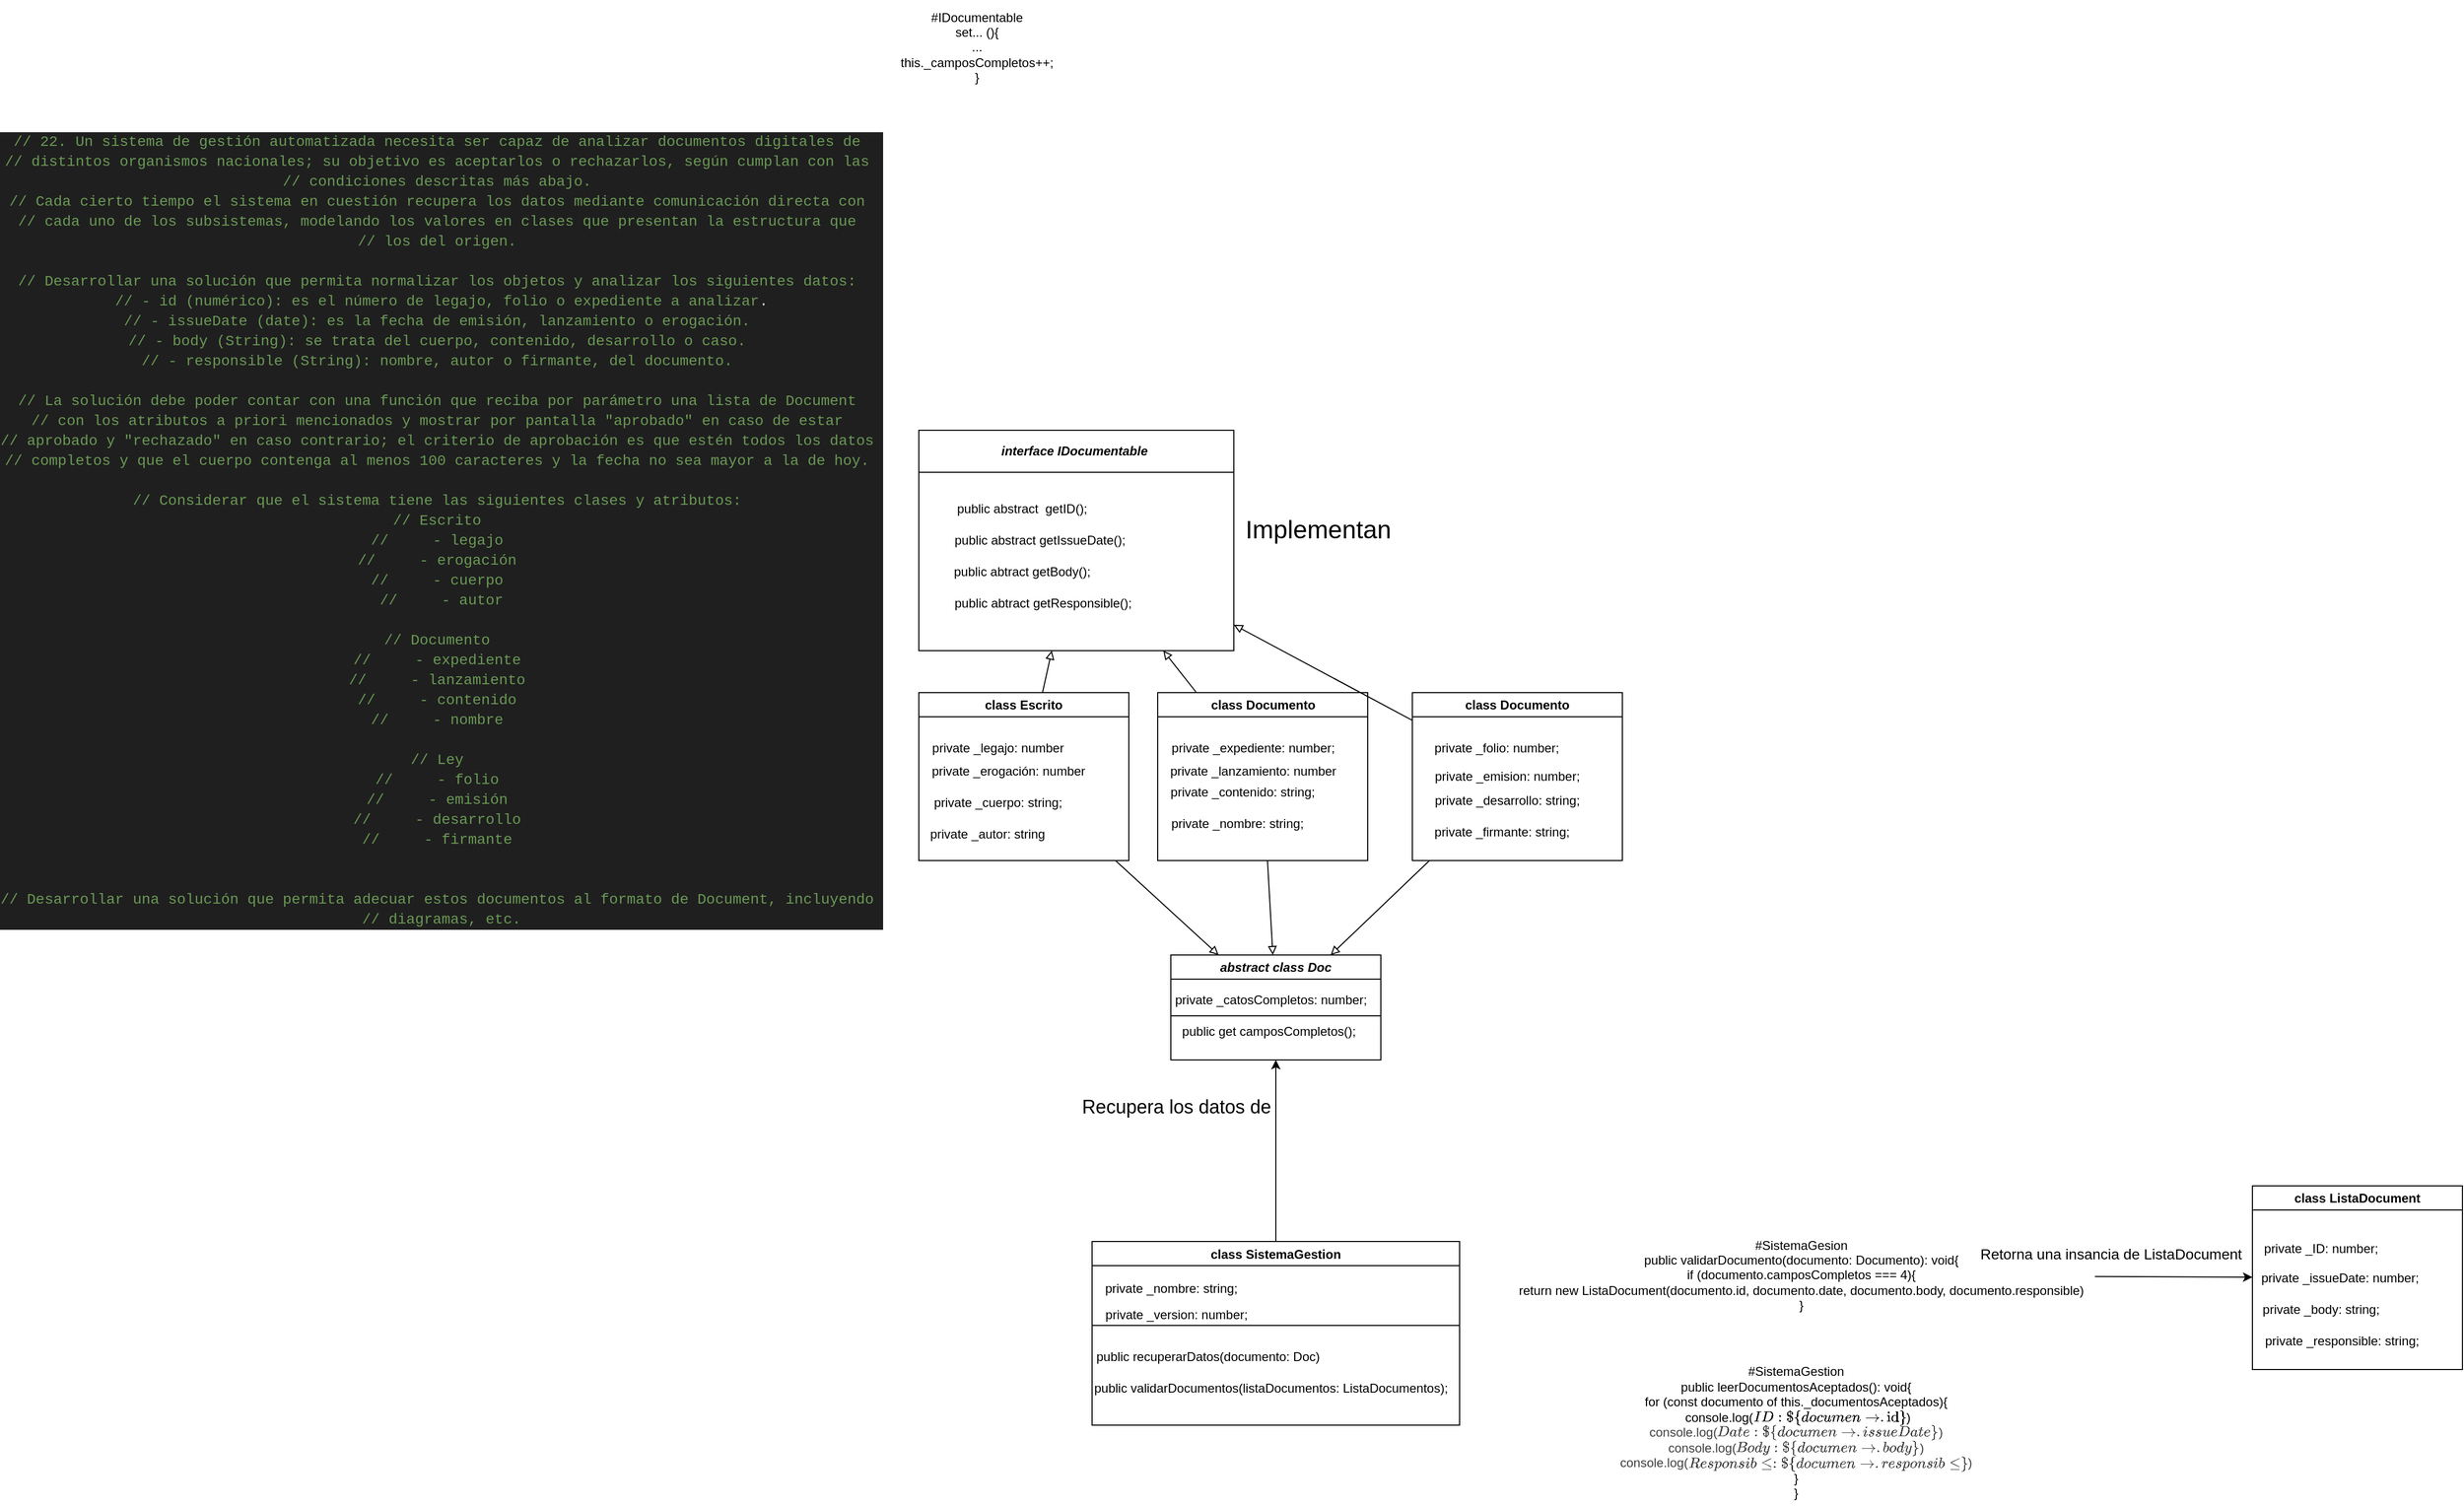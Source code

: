 <mxfile>
    <diagram id="RQzgwH1Tm7AY2RTxLyVx" name="Page-1">
        <mxGraphModel dx="1454" dy="1663" grid="1" gridSize="10" guides="1" tooltips="1" connect="1" arrows="1" fold="1" page="1" pageScale="1" pageWidth="850" pageHeight="1100" math="0" shadow="0">
            <root>
                <mxCell id="0"/>
                <mxCell id="1" parent="0"/>
                <mxCell id="3" value="&lt;div style=&quot;color: rgb(204, 204, 204); background-color: rgb(31, 31, 31); font-family: Consolas, &amp;quot;Courier New&amp;quot;, monospace; font-size: 14px; line-height: 19px; white-space-collapse: preserve;&quot;&gt;&lt;div&gt;&lt;span style=&quot;color: rgb(106, 153, 85);&quot;&gt;// 22. Un sistema de gestión automatizada necesita ser capaz de analizar documentos digitales de &lt;/span&gt;&lt;/div&gt;&lt;div&gt;&lt;span style=&quot;color: rgb(106, 153, 85);&quot;&gt;// distintos organismos nacionales; su objetivo es aceptarlos o rechazarlos, según cumplan con las &lt;/span&gt;&lt;/div&gt;&lt;div&gt;&lt;span style=&quot;color: rgb(106, 153, 85);&quot;&gt;// condiciones descritas más abajo. &lt;/span&gt;&lt;/div&gt;&lt;div&gt;&lt;span style=&quot;color: rgb(106, 153, 85);&quot;&gt;// Cada cierto tiempo el sistema en cuestión recupera los datos mediante comunicación directa con &lt;/span&gt;&lt;/div&gt;&lt;div&gt;&lt;span style=&quot;color: rgb(106, 153, 85);&quot;&gt;// cada uno de los subsistemas, modelando los valores en clases que presentan la estructura que &lt;/span&gt;&lt;/div&gt;&lt;div&gt;&lt;span style=&quot;color: rgb(106, 153, 85);&quot;&gt;// los del origen. &lt;/span&gt;&lt;/div&gt;&lt;div&gt;&lt;span style=&quot;color: rgb(204, 204, 204);&quot;&gt;&amp;nbsp;&lt;/span&gt;&lt;/div&gt;&lt;div&gt;&lt;span style=&quot;color: rgb(106, 153, 85);&quot;&gt;// Desarrollar una solución que permita normalizar los objetos y analizar los siguientes datos: &lt;/span&gt;&lt;/div&gt;&lt;div&gt;&lt;span style=&quot;color: rgb(106, 153, 85);&quot;&gt;// - id (numérico): es el número de legajo, folio o expediente a analizar&lt;/span&gt;&lt;span style=&quot;background-color: light-dark(rgb(31, 31, 31), rgb(210, 210, 210));&quot;&gt;.&lt;/span&gt;&lt;/div&gt;&lt;div&gt;&lt;span style=&quot;color: rgb(106, 153, 85);&quot;&gt;// - issueDate (date): es la fecha de emisión, lanzamiento o erogación. &lt;/span&gt;&lt;/div&gt;&lt;div&gt;&lt;span style=&quot;color: rgb(106, 153, 85);&quot;&gt;// - body (String): se trata del cuerpo, contenido, desarrollo o caso. &lt;/span&gt;&lt;/div&gt;&lt;div&gt;&lt;span style=&quot;color: rgb(106, 153, 85);&quot;&gt;// - responsible (String): nombre, autor o firmante, del documento. &lt;/span&gt;&lt;/div&gt;&lt;div&gt;&lt;span style=&quot;color: rgb(204, 204, 204);&quot;&gt;&amp;nbsp;&lt;/span&gt;&lt;/div&gt;&lt;div&gt;&lt;span style=&quot;color: rgb(106, 153, 85);&quot;&gt;// La solución debe poder contar con una función que reciba por parámetro una lista de Document &lt;/span&gt;&lt;/div&gt;&lt;div&gt;&lt;span style=&quot;color: rgb(106, 153, 85);&quot;&gt;// con los atributos a priori mencionados y mostrar por pantalla &quot;aprobado&quot; en caso de estar &lt;/span&gt;&lt;/div&gt;&lt;div&gt;&lt;span style=&quot;color: rgb(106, 153, 85);&quot;&gt;// aprobado y &quot;rechazado&quot; en caso contrario; el criterio de aprobación es que estén todos los datos &lt;/span&gt;&lt;/div&gt;&lt;div&gt;&lt;span style=&quot;color: rgb(106, 153, 85);&quot;&gt;// completos y que el cuerpo contenga al menos 100 caracteres y la fecha no sea mayor a la de hoy. &lt;/span&gt;&lt;/div&gt;&lt;div&gt;&lt;span style=&quot;color: rgb(204, 204, 204);&quot;&gt;&amp;nbsp;&lt;/span&gt;&lt;/div&gt;&lt;div&gt;&lt;span style=&quot;color: rgb(106, 153, 85);&quot;&gt;// Considerar que el sistema tiene las siguientes clases y atributos: &lt;/span&gt;&lt;/div&gt;&lt;div&gt;&lt;span style=&quot;color: rgb(106, 153, 85);&quot;&gt;// Escrito &lt;/span&gt;&lt;/div&gt;&lt;div&gt;&lt;span style=&quot;color: rgb(106, 153, 85);&quot;&gt;// &amp;nbsp; &amp;nbsp; - legajo &lt;/span&gt;&lt;/div&gt;&lt;div&gt;&lt;span style=&quot;color: rgb(106, 153, 85);&quot;&gt;// &amp;nbsp; &amp;nbsp; - erogación &lt;/span&gt;&lt;/div&gt;&lt;div&gt;&lt;span style=&quot;color: rgb(106, 153, 85);&quot;&gt;// &amp;nbsp; &amp;nbsp; - cuerpo &lt;/span&gt;&lt;/div&gt;&lt;div&gt;&lt;span style=&quot;color: rgb(106, 153, 85);&quot;&gt;// &amp;nbsp; &amp;nbsp; - autor&lt;/span&gt;&lt;/div&gt;&lt;div&gt;&lt;span style=&quot;color: rgb(106, 153, 85);&quot;&gt; &lt;/span&gt;&lt;/div&gt;&lt;div&gt;&lt;span style=&quot;color: rgb(106, 153, 85);&quot;&gt;// Documento &lt;/span&gt;&lt;/div&gt;&lt;div&gt;&lt;span style=&quot;color: rgb(106, 153, 85);&quot;&gt;// &amp;nbsp; &amp;nbsp; - expediente &lt;/span&gt;&lt;/div&gt;&lt;div&gt;&lt;span style=&quot;color: rgb(106, 153, 85);&quot;&gt;// &amp;nbsp; &amp;nbsp; - lanzamiento &lt;/span&gt;&lt;/div&gt;&lt;div&gt;&lt;span style=&quot;color: rgb(106, 153, 85);&quot;&gt;// &amp;nbsp; &amp;nbsp; - contenido &lt;/span&gt;&lt;/div&gt;&lt;div&gt;&lt;span style=&quot;color: rgb(106, 153, 85);&quot;&gt;// &amp;nbsp; &amp;nbsp; - nombre &lt;/span&gt;&lt;/div&gt;&lt;div&gt;&lt;span style=&quot;color: rgb(204, 204, 204);&quot;&gt;&amp;nbsp;&lt;/span&gt;&lt;/div&gt;&lt;div&gt;&lt;span style=&quot;color: rgb(106, 153, 85);&quot;&gt;// Ley &lt;/span&gt;&lt;/div&gt;&lt;div&gt;&lt;span style=&quot;color: rgb(106, 153, 85);&quot;&gt;// &amp;nbsp; &amp;nbsp; - folio &lt;/span&gt;&lt;/div&gt;&lt;div&gt;&lt;span style=&quot;color: rgb(106, 153, 85);&quot;&gt;// &amp;nbsp; &amp;nbsp; - emisión &lt;/span&gt;&lt;/div&gt;&lt;div&gt;&lt;span style=&quot;color: rgb(106, 153, 85);&quot;&gt;// &amp;nbsp; &amp;nbsp; - desarrollo &lt;/span&gt;&lt;/div&gt;&lt;div&gt;&lt;span style=&quot;color: rgb(106, 153, 85);&quot;&gt;// &amp;nbsp; &amp;nbsp; - firmante &lt;/span&gt;&lt;/div&gt;&lt;div&gt;&lt;span style=&quot;color: rgb(204, 204, 204);&quot;&gt;&amp;nbsp;&lt;/span&gt;&lt;/div&gt;&lt;div&gt;&lt;span style=&quot;color: rgb(204, 204, 204);&quot;&gt;&amp;nbsp; &amp;nbsp; &amp;nbsp;&lt;/span&gt;&lt;/div&gt;&lt;div&gt;&lt;span style=&quot;color: rgb(106, 153, 85);&quot;&gt;// Desarrollar una solución que permita adecuar estos documentos al formato de Document, incluyendo &lt;/span&gt;&lt;/div&gt;&lt;div&gt;&lt;span style=&quot;color: rgb(106, 153, 85);&quot;&gt;// diagramas, etc.&lt;/span&gt;&lt;/div&gt;&lt;/div&gt;" style="text;html=1;align=center;verticalAlign=middle;resizable=0;points=[];autosize=1;strokeColor=none;fillColor=none;" parent="1" vertex="1">
                    <mxGeometry x="110" y="60" width="790" height="770" as="geometry"/>
                </mxCell>
                <mxCell id="73" style="edgeStyle=none;html=1;" parent="1" source="4" target="65" edge="1">
                    <mxGeometry relative="1" as="geometry"/>
                </mxCell>
                <mxCell id="4" value="class SistemaGestion" style="swimlane;" parent="1" vertex="1">
                    <mxGeometry x="1125" y="1123" width="350" height="175" as="geometry"/>
                </mxCell>
                <mxCell id="5" value="private _nombre: string;" style="text;html=1;align=center;verticalAlign=middle;resizable=0;points=[];autosize=1;strokeColor=none;fillColor=none;" parent="4" vertex="1">
                    <mxGeometry y="30" width="150" height="30" as="geometry"/>
                </mxCell>
                <mxCell id="7" value="public validarDocumentos(listaDocumentos: ListaDocumentos);" style="text;html=1;align=center;verticalAlign=middle;resizable=0;points=[];autosize=1;strokeColor=none;fillColor=none;" parent="4" vertex="1">
                    <mxGeometry x="-10" y="125" width="360" height="30" as="geometry"/>
                </mxCell>
                <mxCell id="11" value="" style="endArrow=none;html=1;entryX=1;entryY=0.5;entryDx=0;entryDy=0;exitX=0;exitY=0.5;exitDx=0;exitDy=0;" parent="4" edge="1">
                    <mxGeometry width="50" height="50" relative="1" as="geometry">
                        <mxPoint y="80" as="sourcePoint"/>
                        <mxPoint x="350" y="80" as="targetPoint"/>
                    </mxGeometry>
                </mxCell>
                <mxCell id="63" value="public recuperarDatos(documento: Doc)" style="text;html=1;align=center;verticalAlign=middle;resizable=0;points=[];autosize=1;strokeColor=none;fillColor=none;" parent="4" vertex="1">
                    <mxGeometry x="-10" y="95" width="240" height="30" as="geometry"/>
                </mxCell>
                <mxCell id="78" value="private _version: number;" style="text;html=1;align=center;verticalAlign=middle;resizable=0;points=[];autosize=1;strokeColor=none;fillColor=none;" vertex="1" parent="4">
                    <mxGeometry y="55" width="160" height="30" as="geometry"/>
                </mxCell>
                <mxCell id="12" value="&lt;i&gt;interface IDocumentable&amp;nbsp;&lt;/i&gt;" style="swimlane;whiteSpace=wrap;html=1;startSize=40;" parent="1" vertex="1">
                    <mxGeometry x="960" y="350" width="300" height="210" as="geometry">
                        <mxRectangle x="1160" y="180" width="410" height="30" as="alternateBounds"/>
                    </mxGeometry>
                </mxCell>
                <mxCell id="23" value="public abstract&amp;nbsp; getID();" style="text;html=1;align=center;verticalAlign=middle;resizable=0;points=[];autosize=1;strokeColor=none;fillColor=none;" parent="12" vertex="1">
                    <mxGeometry x="22.5" y="60" width="150" height="30" as="geometry"/>
                </mxCell>
                <mxCell id="24" value="public abstract getIssueDate();" style="text;html=1;align=center;verticalAlign=middle;resizable=0;points=[];autosize=1;strokeColor=none;fillColor=none;" parent="12" vertex="1">
                    <mxGeometry x="20" y="90" width="190" height="30" as="geometry"/>
                </mxCell>
                <mxCell id="25" value="public abtract getBody();" style="text;html=1;align=center;verticalAlign=middle;resizable=0;points=[];autosize=1;strokeColor=none;fillColor=none;" parent="12" vertex="1">
                    <mxGeometry x="22.5" y="120" width="150" height="30" as="geometry"/>
                </mxCell>
                <mxCell id="26" value="public abtract getResponsible();" style="text;html=1;align=center;verticalAlign=middle;resizable=0;points=[];autosize=1;strokeColor=none;fillColor=none;" parent="12" vertex="1">
                    <mxGeometry x="22.5" y="150" width="190" height="30" as="geometry"/>
                </mxCell>
                <mxCell id="57" style="edgeStyle=none;html=1;" parent="1" source="14" target="51" edge="1">
                    <mxGeometry relative="1" as="geometry"/>
                </mxCell>
                <mxCell id="14" value="#SistemaGesion&lt;div&gt;public validarDocumento(documento: Documento): void{&lt;/div&gt;&lt;div&gt;if (documento.camposCompletos === 4){&lt;/div&gt;&lt;div&gt;return new ListaDocument(documento.id, documento.date, documento.body, documento.responsible)&lt;/div&gt;&lt;div&gt;}&lt;/div&gt;" style="text;html=1;align=center;verticalAlign=middle;resizable=0;points=[];autosize=1;strokeColor=none;fillColor=none;" parent="1" vertex="1">
                    <mxGeometry x="1520" y="1110" width="560" height="90" as="geometry"/>
                </mxCell>
                <mxCell id="15" value="#SistemaGestion&lt;div&gt;public leerDocumentosAceptados(): void{&lt;/div&gt;&lt;div&gt;for (const documento of this._documentosAceptados){&lt;/div&gt;&lt;div&gt;&amp;nbsp;console.log(`ID: ${documento.id}`)&lt;/div&gt;&lt;div&gt;&lt;span style=&quot;color: rgb(63, 63, 63);&quot;&gt;console.log(`Date: ${documento.issueDate}`)&lt;/span&gt;&lt;/div&gt;&lt;div&gt;&lt;span style=&quot;color: rgb(63, 63, 63);&quot;&gt;console.log(`Body: ${documento.body}`)&lt;/span&gt;&lt;span style=&quot;color: rgb(63, 63, 63);&quot;&gt;&lt;/span&gt;&lt;/div&gt;&lt;div&gt;&lt;span style=&quot;color: rgb(63, 63, 63);&quot;&gt;console.log(`Responsible: ${documento.responsible}`)&lt;/span&gt;&lt;span style=&quot;color: rgb(63, 63, 63);&quot;&gt;&lt;/span&gt;&lt;/div&gt;&lt;div&gt;}&lt;/div&gt;&lt;div&gt;}&lt;/div&gt;" style="text;html=1;align=center;verticalAlign=middle;resizable=0;points=[];autosize=1;strokeColor=none;fillColor=none;" parent="1" vertex="1">
                    <mxGeometry x="1640" y="1235" width="310" height="140" as="geometry"/>
                </mxCell>
                <mxCell id="28" value="#IDocumentable&lt;div&gt;set... (){&lt;/div&gt;&lt;div&gt;...&lt;/div&gt;&lt;div&gt;this._camposCompletos++;&lt;/div&gt;&lt;div&gt;}&lt;/div&gt;" style="text;html=1;align=center;verticalAlign=middle;resizable=0;points=[];autosize=1;strokeColor=none;fillColor=none;" parent="1" vertex="1">
                    <mxGeometry x="930" y="-60" width="170" height="90" as="geometry"/>
                </mxCell>
                <mxCell id="32" style="edgeStyle=none;html=1;endArrow=block;endFill=0;" parent="1" source="31" target="12" edge="1">
                    <mxGeometry relative="1" as="geometry"/>
                </mxCell>
                <mxCell id="71" style="edgeStyle=none;html=1;endArrow=block;endFill=0;" parent="1" source="31" target="65" edge="1">
                    <mxGeometry relative="1" as="geometry"/>
                </mxCell>
                <mxCell id="31" value="class Escrito" style="swimlane;whiteSpace=wrap;html=1;" parent="1" vertex="1">
                    <mxGeometry x="960" y="600" width="200" height="160" as="geometry"/>
                </mxCell>
                <mxCell id="38" value="private _legajo: number" style="text;html=1;align=center;verticalAlign=middle;resizable=0;points=[];autosize=1;strokeColor=none;fillColor=none;" parent="31" vertex="1">
                    <mxGeometry y="38" width="150" height="30" as="geometry"/>
                </mxCell>
                <mxCell id="39" value="private _erogación: number" style="text;html=1;align=center;verticalAlign=middle;resizable=0;points=[];autosize=1;strokeColor=none;fillColor=none;" parent="31" vertex="1">
                    <mxGeometry y="60" width="170" height="30" as="geometry"/>
                </mxCell>
                <mxCell id="40" value="private _cuerpo: string;" style="text;html=1;align=center;verticalAlign=middle;resizable=0;points=[];autosize=1;strokeColor=none;fillColor=none;" parent="31" vertex="1">
                    <mxGeometry y="90" width="150" height="30" as="geometry"/>
                </mxCell>
                <mxCell id="41" value="private _autor: string" style="text;html=1;align=center;verticalAlign=middle;resizable=0;points=[];autosize=1;strokeColor=none;fillColor=none;" parent="31" vertex="1">
                    <mxGeometry y="120" width="130" height="30" as="geometry"/>
                </mxCell>
                <mxCell id="36" style="edgeStyle=none;html=1;endArrow=block;endFill=0;" parent="1" source="33" target="12" edge="1">
                    <mxGeometry relative="1" as="geometry"/>
                </mxCell>
                <mxCell id="70" style="edgeStyle=none;html=1;endArrow=block;endFill=0;" parent="1" source="33" target="65" edge="1">
                    <mxGeometry relative="1" as="geometry"/>
                </mxCell>
                <mxCell id="33" value="class Documento" style="swimlane;whiteSpace=wrap;html=1;" parent="1" vertex="1">
                    <mxGeometry x="1187.5" y="600" width="200" height="160" as="geometry"/>
                </mxCell>
                <mxCell id="42" value="private _expediente: number;" style="text;html=1;align=center;verticalAlign=middle;resizable=0;points=[];autosize=1;strokeColor=none;fillColor=none;" parent="33" vertex="1">
                    <mxGeometry y="38" width="180" height="30" as="geometry"/>
                </mxCell>
                <mxCell id="43" value="private _lanzamiento: number" style="text;html=1;align=center;verticalAlign=middle;resizable=0;points=[];autosize=1;strokeColor=none;fillColor=none;" parent="33" vertex="1">
                    <mxGeometry y="60" width="180" height="30" as="geometry"/>
                </mxCell>
                <mxCell id="44" value="private _contenido: string;" style="text;html=1;align=center;verticalAlign=middle;resizable=0;points=[];autosize=1;strokeColor=none;fillColor=none;" parent="33" vertex="1">
                    <mxGeometry y="80" width="160" height="30" as="geometry"/>
                </mxCell>
                <mxCell id="45" value="private _nombre: string;" style="text;html=1;align=center;verticalAlign=middle;resizable=0;points=[];autosize=1;strokeColor=none;fillColor=none;" parent="33" vertex="1">
                    <mxGeometry y="110" width="150" height="30" as="geometry"/>
                </mxCell>
                <mxCell id="37" style="edgeStyle=none;html=1;endArrow=block;endFill=0;" parent="1" source="34" target="12" edge="1">
                    <mxGeometry relative="1" as="geometry"/>
                </mxCell>
                <mxCell id="72" style="edgeStyle=none;html=1;endArrow=block;endFill=0;" parent="1" source="34" target="65" edge="1">
                    <mxGeometry relative="1" as="geometry"/>
                </mxCell>
                <mxCell id="34" value="class Documento" style="swimlane;whiteSpace=wrap;html=1;" parent="1" vertex="1">
                    <mxGeometry x="1430" y="600" width="200" height="160" as="geometry"/>
                </mxCell>
                <mxCell id="46" value="private _folio: number;" style="text;html=1;align=center;verticalAlign=middle;resizable=0;points=[];autosize=1;strokeColor=none;fillColor=none;" parent="34" vertex="1">
                    <mxGeometry x="10" y="38" width="140" height="30" as="geometry"/>
                </mxCell>
                <mxCell id="47" value="private _emision: number;" style="text;html=1;align=center;verticalAlign=middle;resizable=0;points=[];autosize=1;strokeColor=none;fillColor=none;" parent="34" vertex="1">
                    <mxGeometry x="10" y="65" width="160" height="30" as="geometry"/>
                </mxCell>
                <mxCell id="48" value="private _desarrollo: string;" style="text;html=1;align=center;verticalAlign=middle;resizable=0;points=[];autosize=1;strokeColor=none;fillColor=none;" parent="34" vertex="1">
                    <mxGeometry x="10" y="88" width="160" height="30" as="geometry"/>
                </mxCell>
                <mxCell id="49" value="private _firmante: string;" style="text;html=1;align=center;verticalAlign=middle;resizable=0;points=[];autosize=1;strokeColor=none;fillColor=none;" parent="34" vertex="1">
                    <mxGeometry x="10" y="118" width="150" height="30" as="geometry"/>
                </mxCell>
                <mxCell id="51" value="class ListaDocument" style="swimlane;whiteSpace=wrap;html=1;" parent="1" vertex="1">
                    <mxGeometry x="2230" y="1070" width="200" height="175" as="geometry"/>
                </mxCell>
                <mxCell id="52" value="private _ID: number;" style="text;html=1;align=center;verticalAlign=middle;resizable=0;points=[];autosize=1;strokeColor=none;fillColor=none;" parent="51" vertex="1">
                    <mxGeometry y="45" width="130" height="30" as="geometry"/>
                </mxCell>
                <mxCell id="54" value="private _issueDate: number;" style="text;html=1;align=center;verticalAlign=middle;resizable=0;points=[];autosize=1;strokeColor=none;fillColor=none;" parent="51" vertex="1">
                    <mxGeometry x="-2.5" y="73" width="170" height="30" as="geometry"/>
                </mxCell>
                <mxCell id="55" value="private _body: string;" style="text;html=1;align=center;verticalAlign=middle;resizable=0;points=[];autosize=1;strokeColor=none;fillColor=none;" parent="51" vertex="1">
                    <mxGeometry y="103" width="130" height="30" as="geometry"/>
                </mxCell>
                <mxCell id="56" value="private _responsible: string;" style="text;html=1;align=center;verticalAlign=middle;resizable=0;points=[];autosize=1;strokeColor=none;fillColor=none;" parent="51" vertex="1">
                    <mxGeometry y="133" width="170" height="30" as="geometry"/>
                </mxCell>
                <mxCell id="58" value="&lt;font style=&quot;font-size: 14px;&quot;&gt;Retorna una insancia de ListaDocument&lt;/font&gt;" style="text;html=1;align=center;verticalAlign=middle;resizable=0;points=[];autosize=1;strokeColor=none;fillColor=none;" parent="1" vertex="1">
                    <mxGeometry x="1960" y="1120" width="270" height="30" as="geometry"/>
                </mxCell>
                <mxCell id="62" value="&lt;font style=&quot;font-size: 18px;&quot;&gt;Recupera los datos de&lt;/font&gt;" style="text;html=1;align=center;verticalAlign=middle;resizable=0;points=[];autosize=1;strokeColor=none;fillColor=none;" parent="1" vertex="1">
                    <mxGeometry x="1105" y="975" width="200" height="40" as="geometry"/>
                </mxCell>
                <mxCell id="65" value="&lt;i&gt;abstract class Doc&lt;/i&gt;" style="swimlane;whiteSpace=wrap;html=1;" parent="1" vertex="1">
                    <mxGeometry x="1200" y="850" width="200" height="100" as="geometry"/>
                </mxCell>
                <mxCell id="75" value="private _catosCompletos: number;" style="text;html=1;align=center;verticalAlign=middle;resizable=0;points=[];autosize=1;strokeColor=none;fillColor=none;" vertex="1" parent="65">
                    <mxGeometry x="-10" y="28" width="210" height="30" as="geometry"/>
                </mxCell>
                <mxCell id="76" value="public get camposCompletos();" style="text;html=1;align=center;verticalAlign=middle;resizable=0;points=[];autosize=1;strokeColor=none;fillColor=none;" vertex="1" parent="65">
                    <mxGeometry x="-2.5" y="58" width="190" height="30" as="geometry"/>
                </mxCell>
                <mxCell id="77" value="" style="endArrow=none;html=1;exitX=0.05;exitY=1;exitDx=0;exitDy=0;exitPerimeter=0;" edge="1" parent="65" source="75">
                    <mxGeometry width="50" height="50" relative="1" as="geometry">
                        <mxPoint x="150" y="108" as="sourcePoint"/>
                        <mxPoint x="200" y="58" as="targetPoint"/>
                    </mxGeometry>
                </mxCell>
                <mxCell id="74" value="&lt;font style=&quot;font-size: 24px;&quot;&gt;Implementan&lt;/font&gt;" style="text;html=1;align=center;verticalAlign=middle;resizable=0;points=[];autosize=1;strokeColor=none;fillColor=none;" parent="1" vertex="1">
                    <mxGeometry x="1260" y="425" width="160" height="40" as="geometry"/>
                </mxCell>
            </root>
        </mxGraphModel>
    </diagram>
</mxfile>